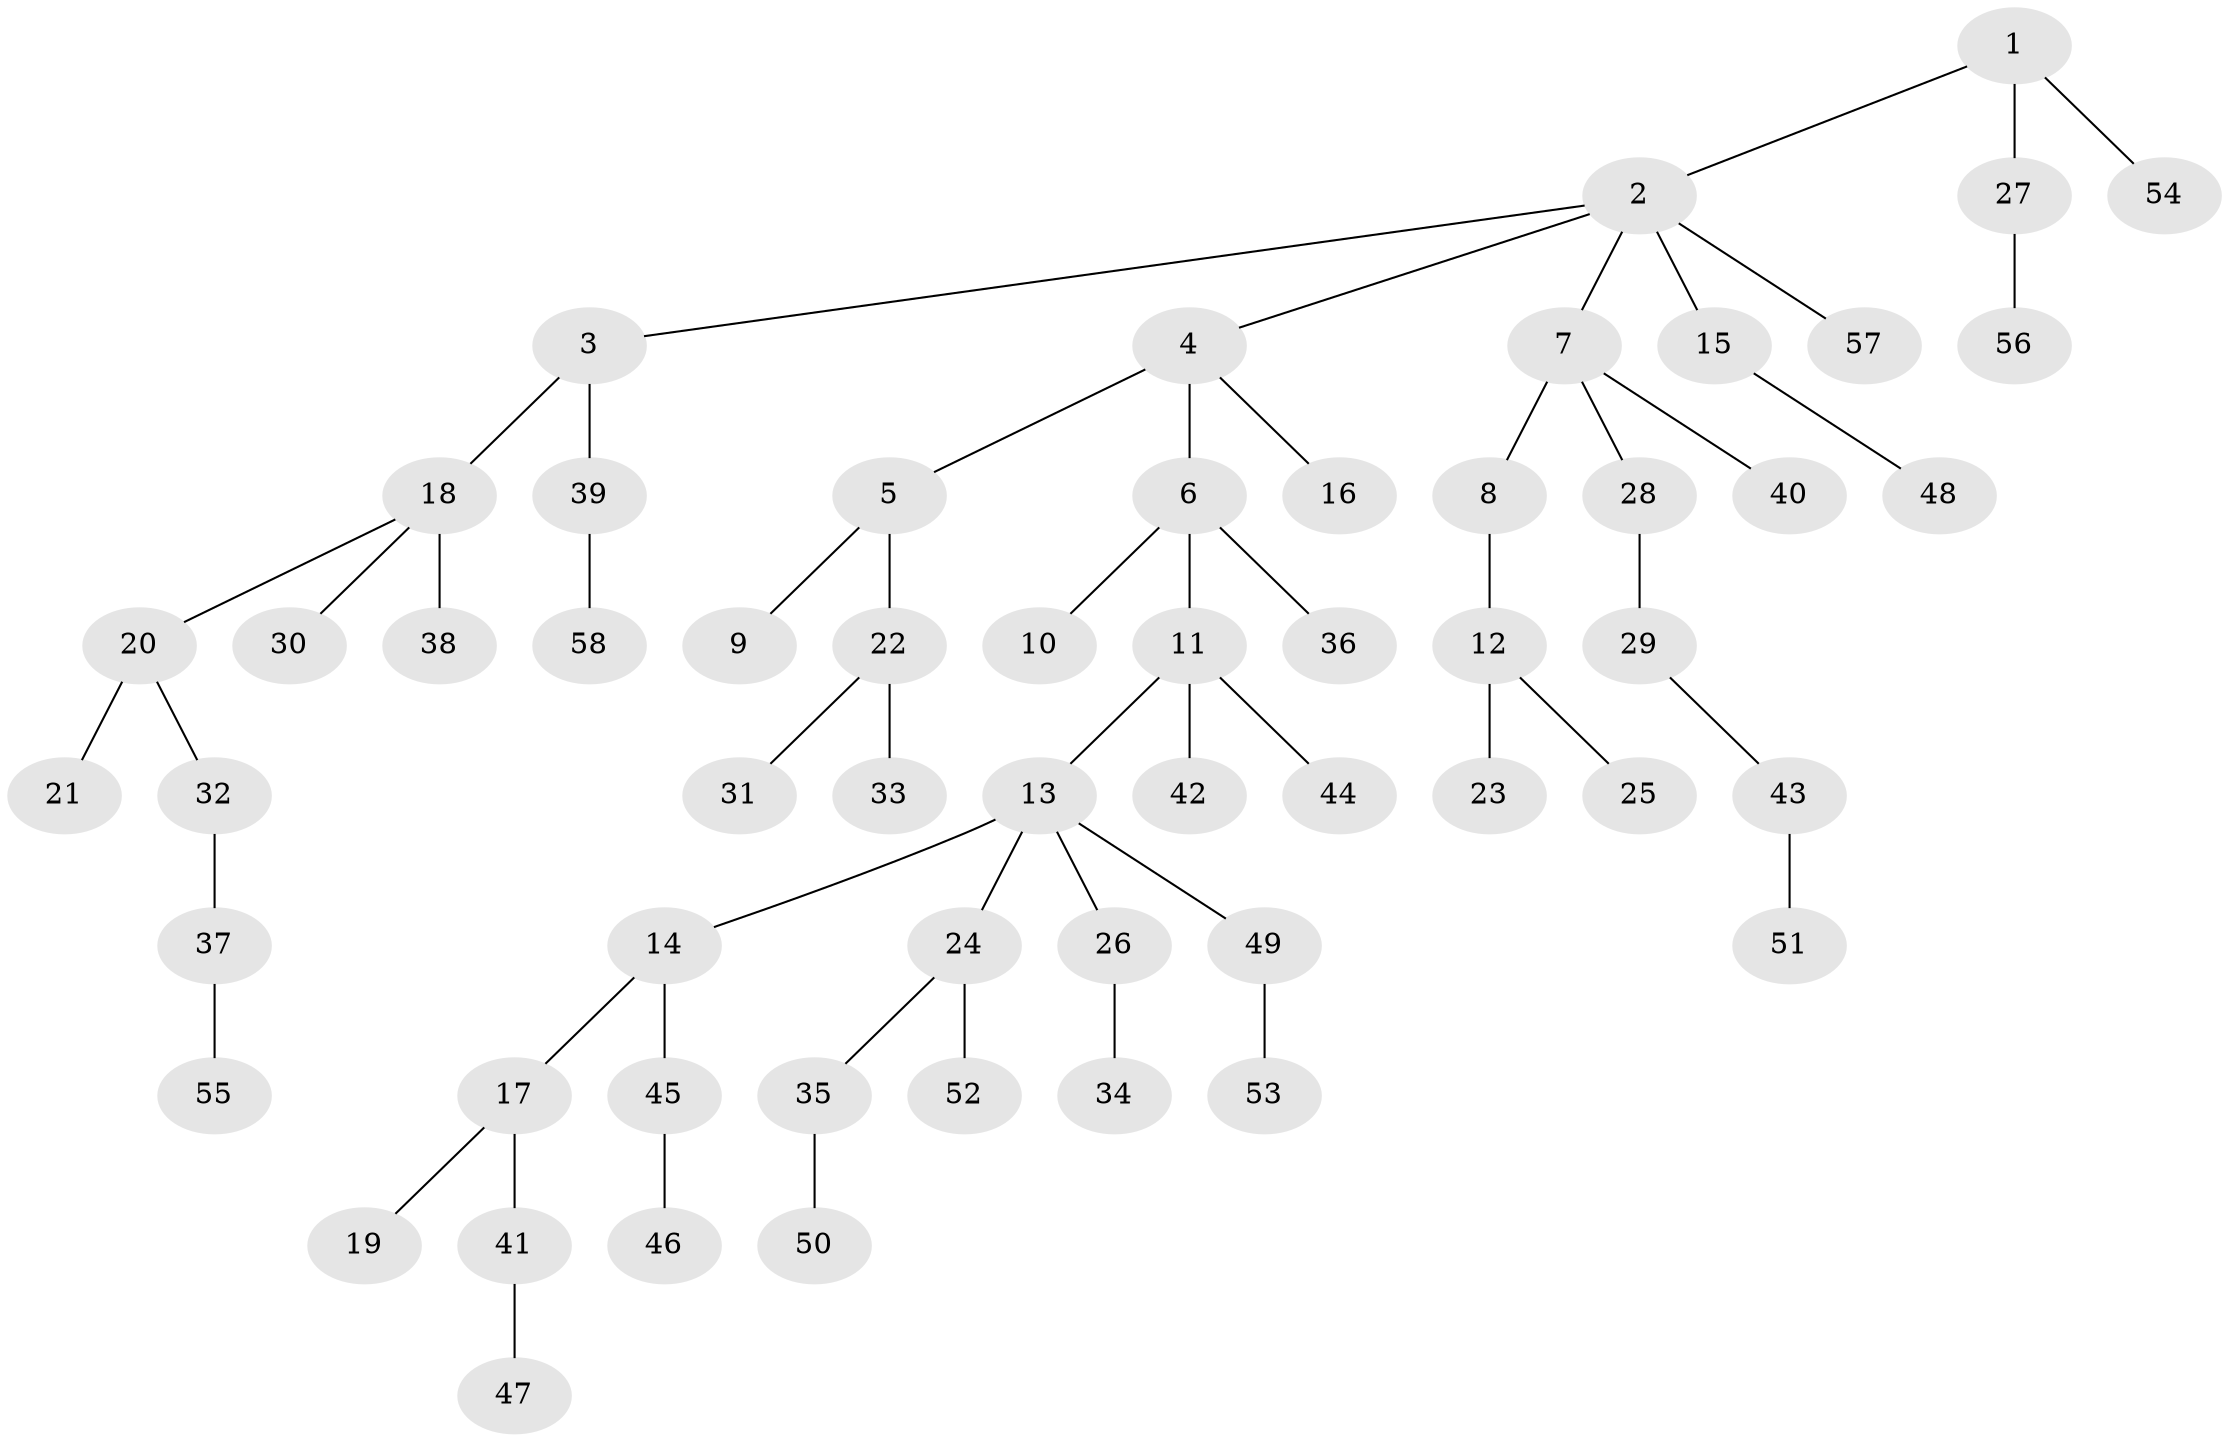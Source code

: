 // original degree distribution, {4: 0.07079646017699115, 8: 0.008849557522123894, 7: 0.008849557522123894, 3: 0.1415929203539823, 5: 0.02654867256637168, 2: 0.22123893805309736, 1: 0.5132743362831859, 6: 0.008849557522123894}
// Generated by graph-tools (version 1.1) at 2025/36/03/09/25 02:36:35]
// undirected, 58 vertices, 57 edges
graph export_dot {
graph [start="1"]
  node [color=gray90,style=filled];
  1;
  2;
  3;
  4;
  5;
  6;
  7;
  8;
  9;
  10;
  11;
  12;
  13;
  14;
  15;
  16;
  17;
  18;
  19;
  20;
  21;
  22;
  23;
  24;
  25;
  26;
  27;
  28;
  29;
  30;
  31;
  32;
  33;
  34;
  35;
  36;
  37;
  38;
  39;
  40;
  41;
  42;
  43;
  44;
  45;
  46;
  47;
  48;
  49;
  50;
  51;
  52;
  53;
  54;
  55;
  56;
  57;
  58;
  1 -- 2 [weight=1.0];
  1 -- 27 [weight=1.0];
  1 -- 54 [weight=1.0];
  2 -- 3 [weight=1.0];
  2 -- 4 [weight=1.0];
  2 -- 7 [weight=1.0];
  2 -- 15 [weight=1.0];
  2 -- 57 [weight=1.0];
  3 -- 18 [weight=1.0];
  3 -- 39 [weight=1.0];
  4 -- 5 [weight=1.0];
  4 -- 6 [weight=3.0];
  4 -- 16 [weight=1.0];
  5 -- 9 [weight=1.0];
  5 -- 22 [weight=1.0];
  6 -- 10 [weight=1.0];
  6 -- 11 [weight=1.0];
  6 -- 36 [weight=1.0];
  7 -- 8 [weight=1.0];
  7 -- 28 [weight=1.0];
  7 -- 40 [weight=1.0];
  8 -- 12 [weight=1.0];
  11 -- 13 [weight=1.0];
  11 -- 42 [weight=1.0];
  11 -- 44 [weight=1.0];
  12 -- 23 [weight=1.0];
  12 -- 25 [weight=1.0];
  13 -- 14 [weight=1.0];
  13 -- 24 [weight=1.0];
  13 -- 26 [weight=1.0];
  13 -- 49 [weight=1.0];
  14 -- 17 [weight=1.0];
  14 -- 45 [weight=2.0];
  15 -- 48 [weight=1.0];
  17 -- 19 [weight=1.0];
  17 -- 41 [weight=1.0];
  18 -- 20 [weight=1.0];
  18 -- 30 [weight=1.0];
  18 -- 38 [weight=2.0];
  20 -- 21 [weight=1.0];
  20 -- 32 [weight=1.0];
  22 -- 31 [weight=1.0];
  22 -- 33 [weight=1.0];
  24 -- 35 [weight=1.0];
  24 -- 52 [weight=1.0];
  26 -- 34 [weight=1.0];
  27 -- 56 [weight=2.0];
  28 -- 29 [weight=2.0];
  29 -- 43 [weight=1.0];
  32 -- 37 [weight=1.0];
  35 -- 50 [weight=1.0];
  37 -- 55 [weight=1.0];
  39 -- 58 [weight=1.0];
  41 -- 47 [weight=1.0];
  43 -- 51 [weight=1.0];
  45 -- 46 [weight=1.0];
  49 -- 53 [weight=1.0];
}
